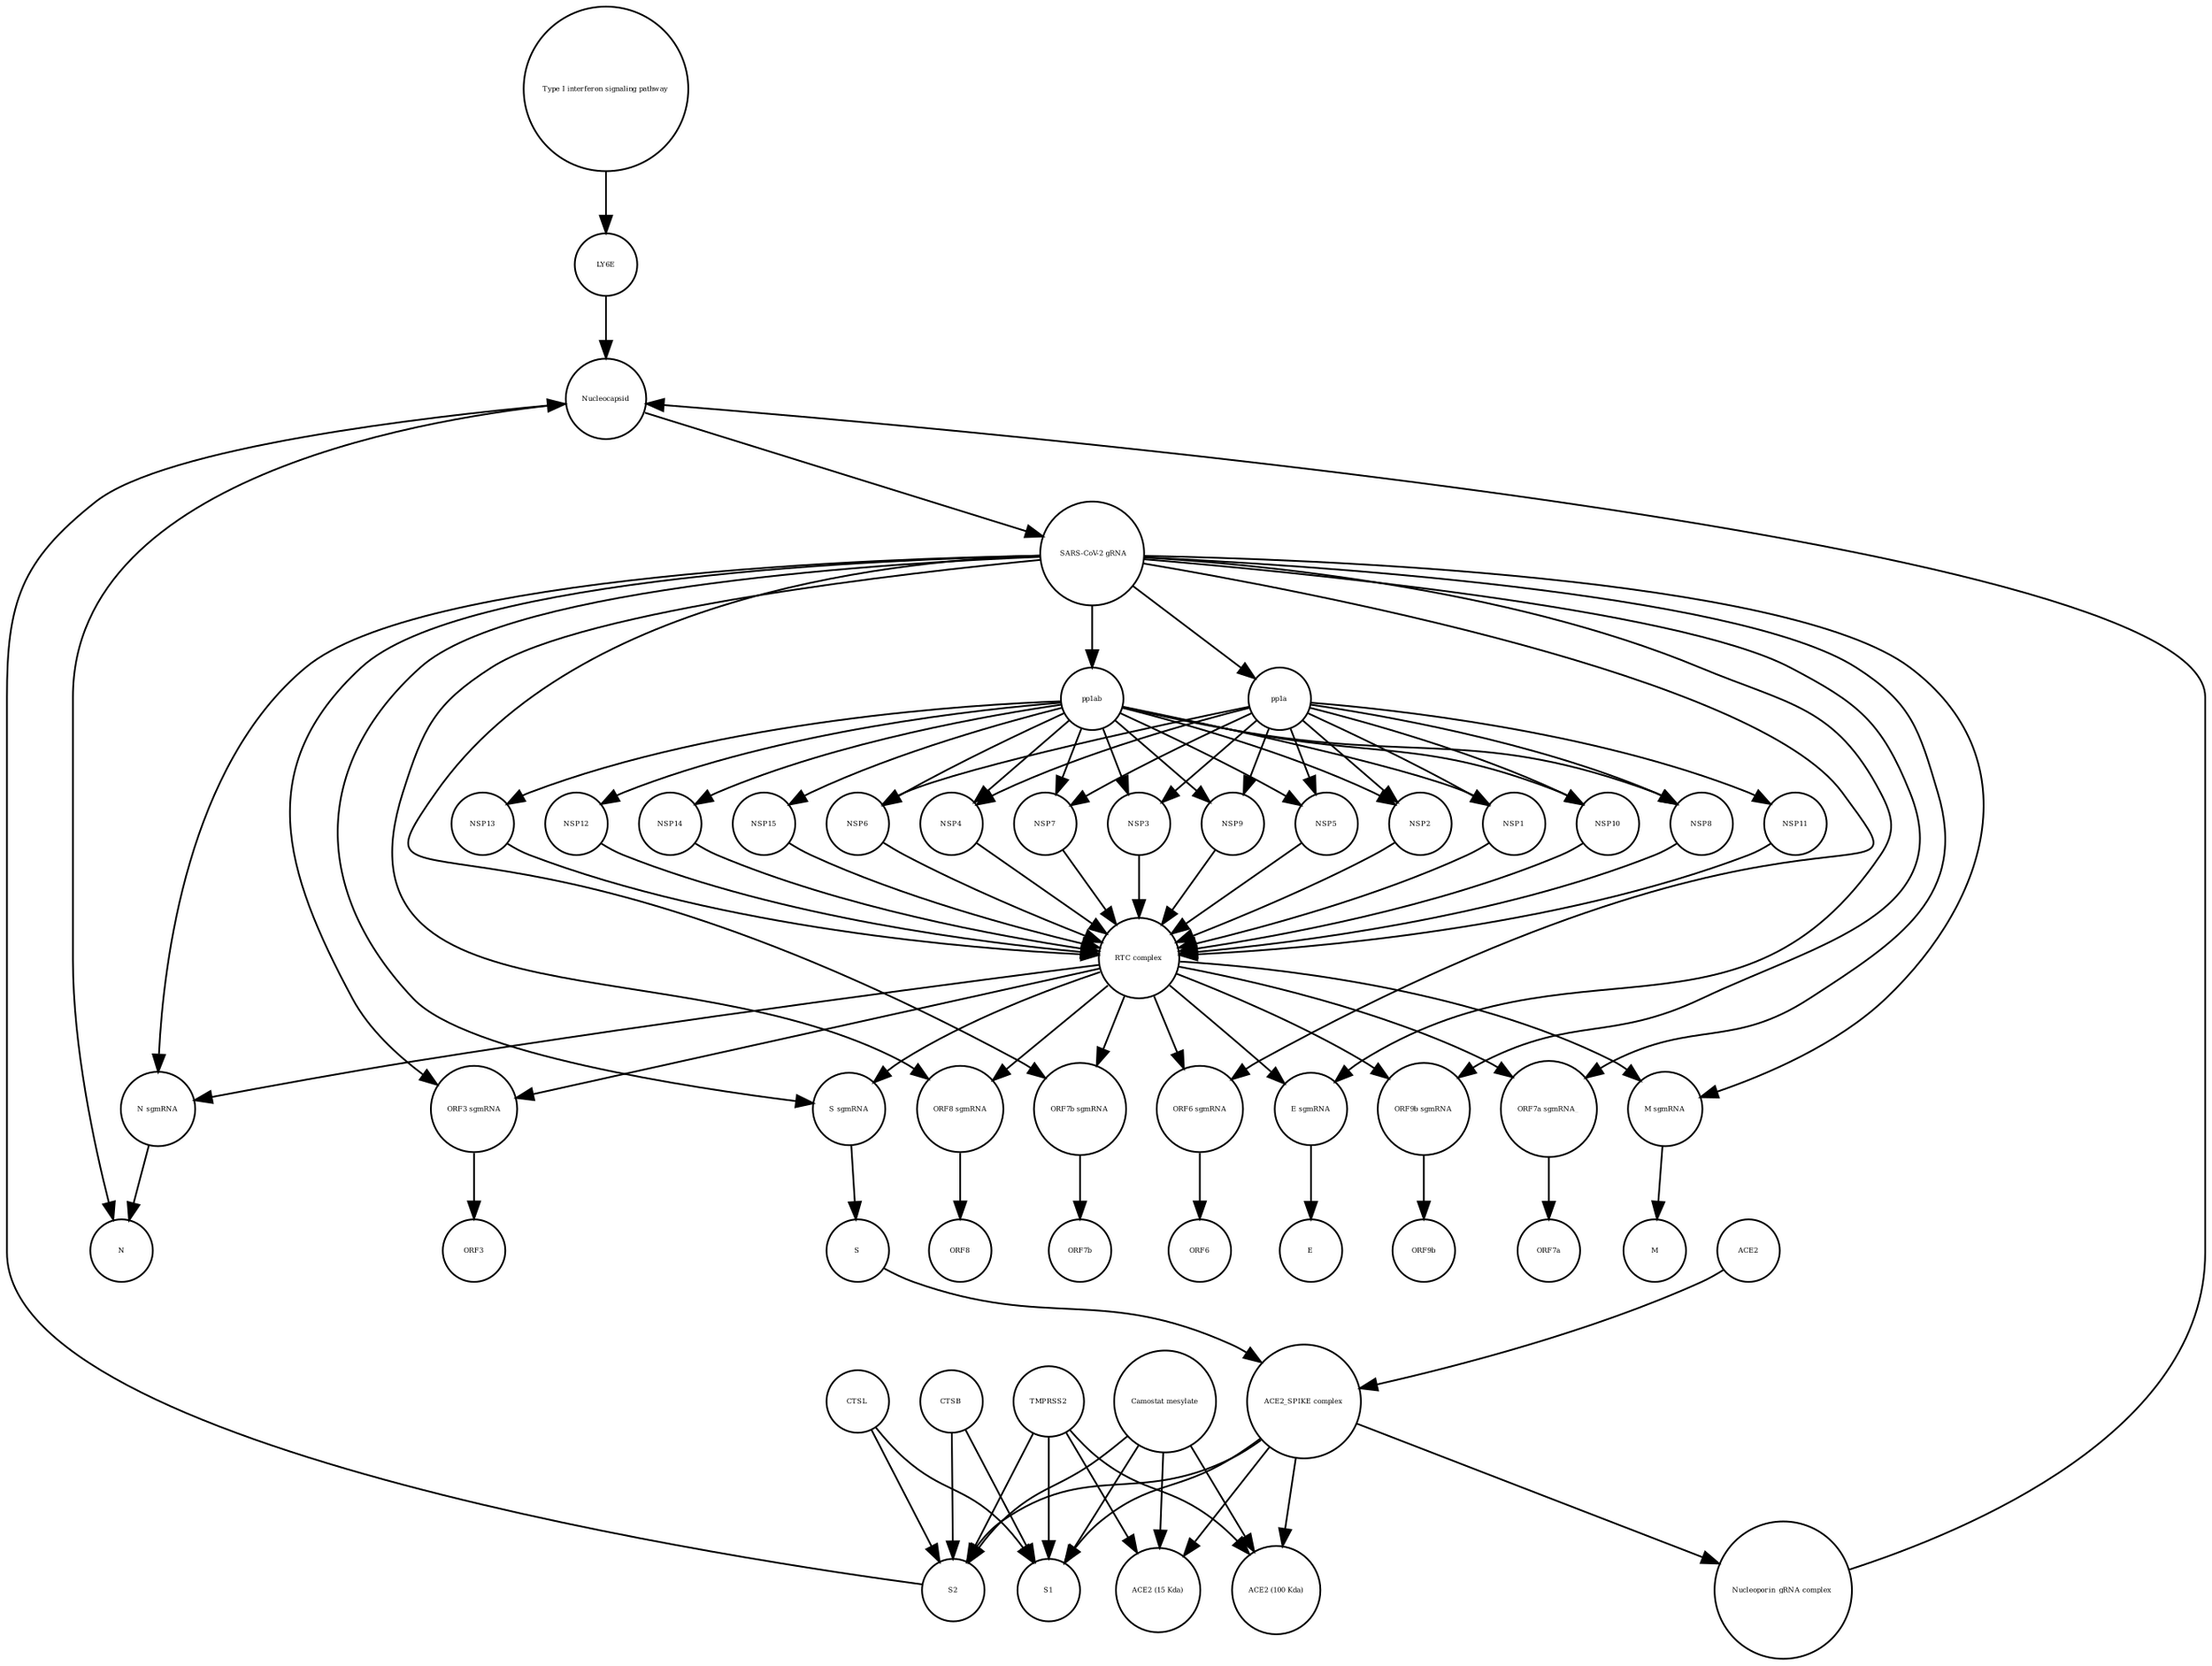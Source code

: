 strict digraph  {
"Type I interferon signaling pathway" [annotation="", bipartite=0, cls=phenotype, fontsize=4, label="Type I interferon signaling pathway", shape=circle];
LY6E [annotation="", bipartite=0, cls=macromolecule, fontsize=4, label=LY6E, shape=circle];
NSP9 [annotation="", bipartite=0, cls=macromolecule, fontsize=4, label=NSP9, shape=circle];
"ORF7a sgmRNA_" [annotation="", bipartite=0, cls="nucleic acid feature", fontsize=4, label="ORF7a sgmRNA_", shape=circle];
Nucleocapsid [annotation="", bipartite=0, cls=complex, fontsize=4, label=Nucleocapsid, shape=circle];
NSP5 [annotation="", bipartite=0, cls=macromolecule, fontsize=4, label=NSP5, shape=circle];
"M sgmRNA" [annotation="", bipartite=0, cls="nucleic acid feature", fontsize=4, label="M sgmRNA", shape=circle];
ORF6 [annotation="", bipartite=0, cls=macromolecule, fontsize=4, label=ORF6, shape=circle];
N [annotation="", bipartite=0, cls=macromolecule, fontsize=4, label=N, shape=circle];
"S sgmRNA" [annotation="", bipartite=0, cls="nucleic acid feature", fontsize=4, label="S sgmRNA", shape=circle];
ACE2 [annotation="", bipartite=0, cls=macromolecule, fontsize=4, label=ACE2, shape=circle];
NSP2 [annotation="", bipartite=0, cls=macromolecule, fontsize=4, label=NSP2, shape=circle];
"ORF3 sgmRNA" [annotation="", bipartite=0, cls="nucleic acid feature", fontsize=4, label="ORF3 sgmRNA", shape=circle];
NSP15 [annotation="", bipartite=0, cls=macromolecule, fontsize=4, label=NSP15, shape=circle];
ORF8 [annotation="", bipartite=0, cls=macromolecule, fontsize=4, label=ORF8, shape=circle];
S2 [annotation="", bipartite=0, cls=macromolecule, fontsize=4, label=S2, shape=circle];
pp1a [annotation="", bipartite=0, cls=macromolecule, fontsize=4, label=pp1a, shape=circle];
"ORF8 sgmRNA" [annotation="", bipartite=0, cls="nucleic acid feature", fontsize=4, label="ORF8 sgmRNA", shape=circle];
"ACE2 (100 Kda)" [annotation="", bipartite=0, cls=macromolecule, fontsize=4, label="ACE2 (100 Kda)", shape=circle];
CTSB [annotation="", bipartite=0, cls=macromolecule, fontsize=4, label=CTSB, shape=circle];
NSP13 [annotation="", bipartite=0, cls=macromolecule, fontsize=4, label=NSP13, shape=circle];
"Camostat mesylate" [annotation="urn_miriam_pubchem.compound_2536", bipartite=0, cls="simple chemical", fontsize=4, label="Camostat mesylate", shape=circle];
"ACE2_SPIKE complex" [annotation="", bipartite=0, cls=complex, fontsize=4, label="ACE2_SPIKE complex", shape=circle];
CTSL [annotation="", bipartite=0, cls=macromolecule, fontsize=4, label=CTSL, shape=circle];
ORF7a [annotation="", bipartite=0, cls=macromolecule, fontsize=4, label=ORF7a, shape=circle];
"ACE2 (15 Kda)" [annotation="", bipartite=0, cls=macromolecule, fontsize=4, label="ACE2 (15 Kda)", shape=circle];
"RTC complex" [annotation="", bipartite=0, cls=complex, fontsize=4, label="RTC complex", shape=circle];
"Nucleoporin_gRNA complex " [annotation="", bipartite=0, cls=complex, fontsize=4, label="Nucleoporin_gRNA complex ", shape=circle];
NSP1 [annotation="", bipartite=0, cls=macromolecule, fontsize=4, label=NSP1, shape=circle];
"N sgmRNA" [annotation="", bipartite=0, cls="nucleic acid feature", fontsize=4, label="N sgmRNA", shape=circle];
NSP10 [annotation="", bipartite=0, cls=macromolecule, fontsize=4, label=NSP10, shape=circle];
ORF9b [annotation="", bipartite=0, cls=macromolecule, fontsize=4, label=ORF9b, shape=circle];
ORF7b [annotation="", bipartite=0, cls=macromolecule, fontsize=4, label=ORF7b, shape=circle];
M [annotation="", bipartite=0, cls=macromolecule, fontsize=4, label=M, shape=circle];
NSP12 [annotation="", bipartite=0, cls=macromolecule, fontsize=4, label=NSP12, shape=circle];
TMPRSS2 [annotation="", bipartite=0, cls=macromolecule, fontsize=4, label=TMPRSS2, shape=circle];
NSP8 [annotation="", bipartite=0, cls=macromolecule, fontsize=4, label=NSP8, shape=circle];
"ORF7b sgmRNA" [annotation="", bipartite=0, cls="nucleic acid feature", fontsize=4, label="ORF7b sgmRNA", shape=circle];
"ORF6 sgmRNA" [annotation="", bipartite=0, cls="nucleic acid feature", fontsize=4, label="ORF6 sgmRNA", shape=circle];
NSP11 [annotation="", bipartite=0, cls=macromolecule, fontsize=4, label=NSP11, shape=circle];
"E sgmRNA" [annotation="", bipartite=0, cls="nucleic acid feature", fontsize=4, label="E sgmRNA", shape=circle];
ORF3 [annotation="", bipartite=0, cls=macromolecule, fontsize=4, label=ORF3, shape=circle];
NSP6 [annotation="", bipartite=0, cls=macromolecule, fontsize=4, label=NSP6, shape=circle];
NSP14 [annotation="", bipartite=0, cls=macromolecule, fontsize=4, label=NSP14, shape=circle];
S1 [annotation="", bipartite=0, cls=macromolecule, fontsize=4, label=S1, shape=circle];
E [annotation="", bipartite=0, cls=macromolecule, fontsize=4, label=E, shape=circle];
" SARS-CoV-2 gRNA" [annotation="", bipartite=0, cls="nucleic acid feature", fontsize=4, label=" SARS-CoV-2 gRNA", shape=circle];
NSP4 [annotation="", bipartite=0, cls=macromolecule, fontsize=4, label=NSP4, shape=circle];
"ORF9b sgmRNA" [annotation="", bipartite=0, cls="nucleic acid feature", fontsize=4, label="ORF9b sgmRNA", shape=circle];
NSP7 [annotation="", bipartite=0, cls=macromolecule, fontsize=4, label=NSP7, shape=circle];
pp1ab [annotation="", bipartite=0, cls=macromolecule, fontsize=4, label=pp1ab, shape=circle];
S [annotation="", bipartite=0, cls=macromolecule, fontsize=4, label=S, shape=circle];
NSP3 [annotation="", bipartite=0, cls=macromolecule, fontsize=4, label=NSP3, shape=circle];
"Type I interferon signaling pathway" -> LY6E  [annotation="", interaction_type=stimulation];
LY6E -> Nucleocapsid  [annotation="urn_miriam_doi_10.1101%2F2020.03.05.979260|urn_miriam_doi_10.1101%2F2020.04.02.021469", interaction_type=inhibition];
NSP9 -> "RTC complex"  [annotation="", interaction_type=production];
"ORF7a sgmRNA_" -> ORF7a  [annotation="", interaction_type=production];
Nucleocapsid -> N  [annotation="", interaction_type=production];
Nucleocapsid -> " SARS-CoV-2 gRNA"  [annotation="", interaction_type=production];
NSP5 -> "RTC complex"  [annotation="", interaction_type=production];
"M sgmRNA" -> M  [annotation="", interaction_type=production];
"S sgmRNA" -> S  [annotation="", interaction_type=production];
ACE2 -> "ACE2_SPIKE complex"  [annotation="", interaction_type=production];
NSP2 -> "RTC complex"  [annotation="", interaction_type=production];
"ORF3 sgmRNA" -> ORF3  [annotation="", interaction_type=production];
NSP15 -> "RTC complex"  [annotation="", interaction_type=production];
S2 -> Nucleocapsid  [annotation="urn_miriam_doi_10.1101%2F2020.03.05.979260|urn_miriam_doi_10.1101%2F2020.04.02.021469", interaction_type=stimulation];
pp1a -> NSP8  [annotation=urn_miriam_pubmed_31226023, interaction_type=catalysis];
pp1a -> NSP9  [annotation=urn_miriam_pubmed_31226023, interaction_type=catalysis];
pp1a -> NSP5  [annotation=urn_miriam_pubmed_31226023, interaction_type=catalysis];
pp1a -> NSP11  [annotation=urn_miriam_pubmed_31226023, interaction_type=catalysis];
pp1a -> NSP6  [annotation=urn_miriam_pubmed_31226023, interaction_type=catalysis];
pp1a -> NSP2  [annotation=urn_miriam_pubmed_31226023, interaction_type=catalysis];
pp1a -> NSP1  [annotation=urn_miriam_pubmed_31226023, interaction_type=catalysis];
pp1a -> NSP10  [annotation=urn_miriam_pubmed_31226023, interaction_type=catalysis];
pp1a -> NSP4  [annotation=urn_miriam_pubmed_31226023, interaction_type=catalysis];
pp1a -> NSP7  [annotation=urn_miriam_pubmed_31226023, interaction_type=catalysis];
pp1a -> NSP3  [annotation=urn_miriam_pubmed_31226023, interaction_type=catalysis];
"ORF8 sgmRNA" -> ORF8  [annotation="", interaction_type=production];
CTSB -> S1  [annotation=urn_miriam_pubmed_32142651, interaction_type=catalysis];
CTSB -> S2  [annotation=urn_miriam_pubmed_32142651, interaction_type=catalysis];
NSP13 -> "RTC complex"  [annotation="", interaction_type=production];
"Camostat mesylate" -> "ACE2 (15 Kda)"  [annotation="urn_miriam_pubmed_32142651|urn_miriam_pubmed_32094589|urn_miriam_pubmed_24227843", interaction_type=inhibition];
"Camostat mesylate" -> S1  [annotation="urn_miriam_pubmed_32142651|urn_miriam_pubmed_32094589|urn_miriam_pubmed_24227843", interaction_type=inhibition];
"Camostat mesylate" -> "ACE2 (100 Kda)"  [annotation="urn_miriam_pubmed_32142651|urn_miriam_pubmed_32094589|urn_miriam_pubmed_24227843", interaction_type=inhibition];
"Camostat mesylate" -> S2  [annotation="urn_miriam_pubmed_32142651|urn_miriam_pubmed_32094589|urn_miriam_pubmed_24227843", interaction_type=inhibition];
"ACE2_SPIKE complex" -> "Nucleoporin_gRNA complex "  [annotation="urn_miriam_pubmed_32142651|urn_miriam_pubmed_32094589", interaction_type=stimulation];
"ACE2_SPIKE complex" -> S2  [annotation="", interaction_type=production];
"ACE2_SPIKE complex" -> S1  [annotation="", interaction_type=production];
"ACE2_SPIKE complex" -> "ACE2 (100 Kda)"  [annotation="", interaction_type=production];
"ACE2_SPIKE complex" -> "ACE2 (15 Kda)"  [annotation="", interaction_type=production];
CTSL -> S1  [annotation=urn_miriam_pubmed_32142651, interaction_type=catalysis];
CTSL -> S2  [annotation=urn_miriam_pubmed_32142651, interaction_type=catalysis];
"RTC complex" -> "ORF7a sgmRNA_"  [annotation=urn_miriam_pubmed_31226023, interaction_type="necessary stimulation"];
"RTC complex" -> "ORF7b sgmRNA"  [annotation=urn_miriam_pubmed_31226023, interaction_type="necessary stimulation"];
"RTC complex" -> "M sgmRNA"  [annotation=urn_miriam_pubmed_31226023, interaction_type="necessary stimulation"];
"RTC complex" -> "ORF8 sgmRNA"  [annotation=urn_miriam_pubmed_31226023, interaction_type="necessary stimulation"];
"RTC complex" -> "ORF6 sgmRNA"  [annotation=urn_miriam_pubmed_31226023, interaction_type="necessary stimulation"];
"RTC complex" -> "S sgmRNA"  [annotation=urn_miriam_pubmed_31226023, interaction_type="necessary stimulation"];
"RTC complex" -> "E sgmRNA"  [annotation=urn_miriam_pubmed_31226023, interaction_type="necessary stimulation"];
"RTC complex" -> "N sgmRNA"  [annotation=urn_miriam_pubmed_31226023, interaction_type="necessary stimulation"];
"RTC complex" -> "ORF9b sgmRNA"  [annotation=urn_miriam_pubmed_31226023, interaction_type="necessary stimulation"];
"RTC complex" -> "ORF3 sgmRNA"  [annotation=urn_miriam_pubmed_31226023, interaction_type="necessary stimulation"];
"Nucleoporin_gRNA complex " -> Nucleocapsid  [annotation="", interaction_type=production];
NSP1 -> "RTC complex"  [annotation="", interaction_type=production];
"N sgmRNA" -> N  [annotation="", interaction_type=production];
NSP10 -> "RTC complex"  [annotation="", interaction_type=production];
NSP12 -> "RTC complex"  [annotation="", interaction_type=production];
TMPRSS2 -> "ACE2 (15 Kda)"  [annotation="urn_miriam_pubmed_32142651|urn_miriam_pubmed_32094589|urn_miriam_pubmed_24227843", interaction_type=catalysis];
TMPRSS2 -> S1  [annotation="urn_miriam_pubmed_32142651|urn_miriam_pubmed_32094589|urn_miriam_pubmed_24227843", interaction_type=catalysis];
TMPRSS2 -> "ACE2 (100 Kda)"  [annotation="urn_miriam_pubmed_32142651|urn_miriam_pubmed_32094589|urn_miriam_pubmed_24227843", interaction_type=catalysis];
TMPRSS2 -> S2  [annotation="urn_miriam_pubmed_32142651|urn_miriam_pubmed_32094589|urn_miriam_pubmed_24227843", interaction_type=catalysis];
NSP8 -> "RTC complex"  [annotation="", interaction_type=production];
"ORF7b sgmRNA" -> ORF7b  [annotation="", interaction_type=production];
"ORF6 sgmRNA" -> ORF6  [annotation="", interaction_type=production];
NSP11 -> "RTC complex"  [annotation="", interaction_type=production];
"E sgmRNA" -> E  [annotation="", interaction_type=production];
NSP6 -> "RTC complex"  [annotation="", interaction_type=production];
NSP14 -> "RTC complex"  [annotation="", interaction_type=production];
" SARS-CoV-2 gRNA" -> pp1ab  [annotation="", interaction_type=production];
" SARS-CoV-2 gRNA" -> "ORF7a sgmRNA_"  [annotation="", interaction_type=production];
" SARS-CoV-2 gRNA" -> "ORF7b sgmRNA"  [annotation="", interaction_type=production];
" SARS-CoV-2 gRNA" -> "M sgmRNA"  [annotation="", interaction_type=production];
" SARS-CoV-2 gRNA" -> "ORF8 sgmRNA"  [annotation="", interaction_type=production];
" SARS-CoV-2 gRNA" -> "ORF6 sgmRNA"  [annotation="", interaction_type=production];
" SARS-CoV-2 gRNA" -> "S sgmRNA"  [annotation="", interaction_type=production];
" SARS-CoV-2 gRNA" -> "E sgmRNA"  [annotation="", interaction_type=production];
" SARS-CoV-2 gRNA" -> "N sgmRNA"  [annotation="", interaction_type=production];
" SARS-CoV-2 gRNA" -> "ORF9b sgmRNA"  [annotation="", interaction_type=production];
" SARS-CoV-2 gRNA" -> "ORF3 sgmRNA"  [annotation="", interaction_type=production];
" SARS-CoV-2 gRNA" -> pp1a  [annotation="", interaction_type=production];
NSP4 -> "RTC complex"  [annotation="", interaction_type=production];
"ORF9b sgmRNA" -> ORF9b  [annotation="", interaction_type=production];
NSP7 -> "RTC complex"  [annotation="", interaction_type=production];
pp1ab -> NSP8  [annotation=urn_miriam_pubmed_31226023, interaction_type=catalysis];
pp1ab -> NSP9  [annotation=urn_miriam_pubmed_31226023, interaction_type=catalysis];
pp1ab -> NSP5  [annotation=urn_miriam_pubmed_31226023, interaction_type=catalysis];
pp1ab -> NSP6  [annotation=urn_miriam_pubmed_31226023, interaction_type=catalysis];
pp1ab -> NSP2  [annotation=urn_miriam_pubmed_31226023, interaction_type=catalysis];
pp1ab -> NSP13  [annotation=urn_miriam_pubmed_31226023, interaction_type=catalysis];
pp1ab -> NSP14  [annotation=urn_miriam_pubmed_31226023, interaction_type=catalysis];
pp1ab -> NSP1  [annotation=urn_miriam_pubmed_31226023, interaction_type=catalysis];
pp1ab -> NSP10  [annotation=urn_miriam_pubmed_31226023, interaction_type=catalysis];
pp1ab -> NSP3  [annotation=urn_miriam_pubmed_31226023, interaction_type=catalysis];
pp1ab -> NSP4  [annotation=urn_miriam_pubmed_31226023, interaction_type=catalysis];
pp1ab -> NSP7  [annotation=urn_miriam_pubmed_31226023, interaction_type=catalysis];
pp1ab -> NSP12  [annotation=urn_miriam_pubmed_31226023, interaction_type=catalysis];
pp1ab -> NSP15  [annotation=urn_miriam_pubmed_31226023, interaction_type=catalysis];
S -> "ACE2_SPIKE complex"  [annotation="", interaction_type=production];
NSP3 -> "RTC complex"  [annotation="", interaction_type=production];
}
